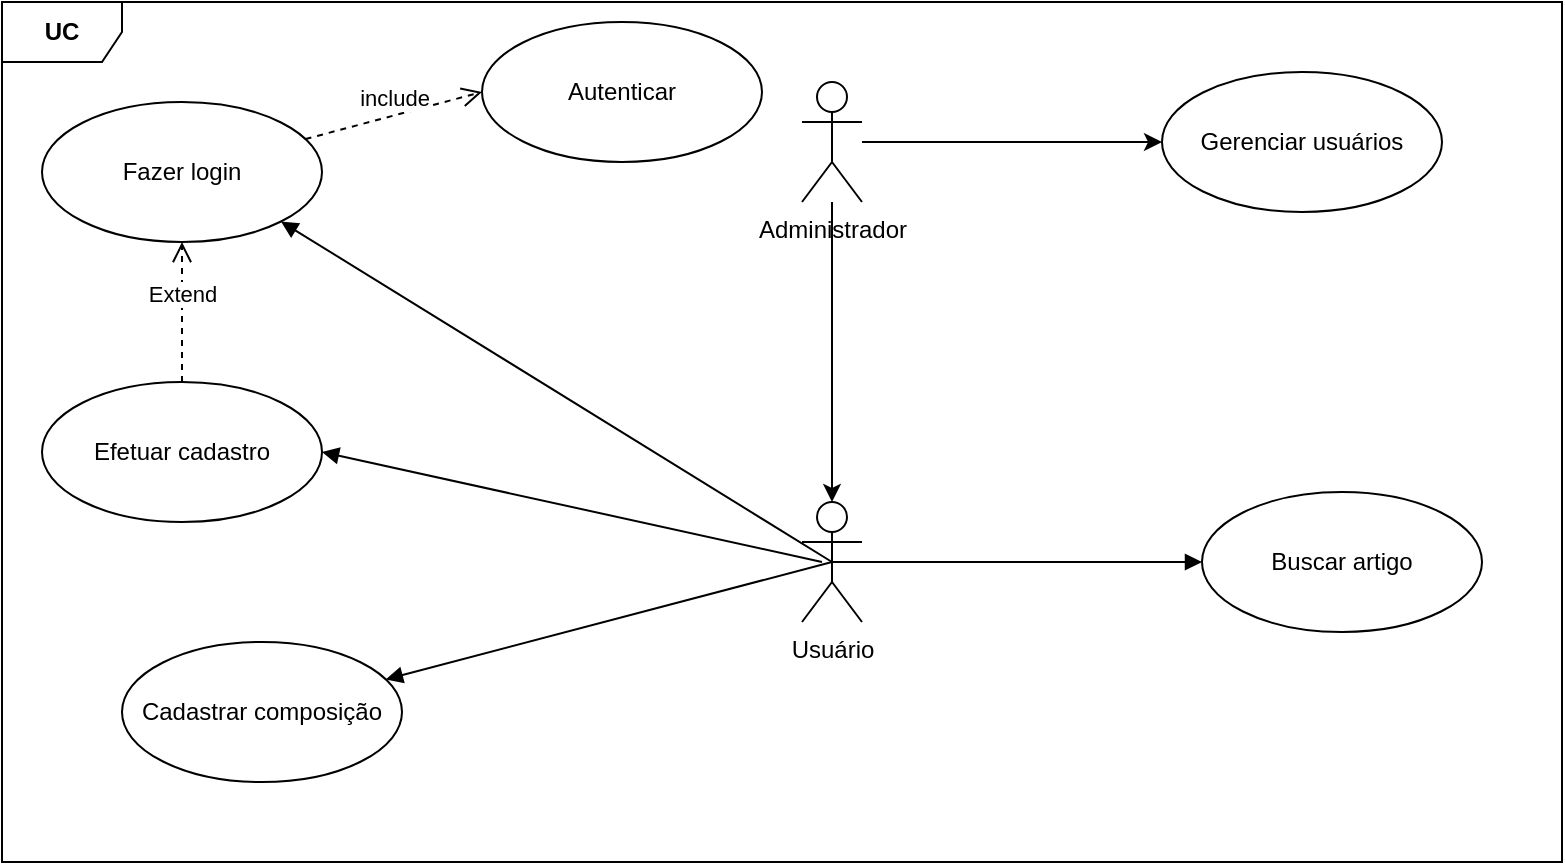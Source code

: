 <mxfile version="14.6.0" type="github">
  <diagram id="w8D657mxlGQfHznDpba7" name="Page-1">
    <mxGraphModel dx="786" dy="446" grid="1" gridSize="10" guides="1" tooltips="1" connect="1" arrows="1" fold="1" page="1" pageScale="1" pageWidth="850" pageHeight="1100" math="0" shadow="0">
      <root>
        <mxCell id="0" />
        <mxCell id="1" parent="0" />
        <mxCell id="w2xqddaMOJViEXT3OZfL-1" value="&lt;b&gt;UC&lt;/b&gt;" style="shape=umlFrame;whiteSpace=wrap;html=1;" vertex="1" parent="1">
          <mxGeometry x="10" y="10" width="780" height="430" as="geometry" />
        </mxCell>
        <mxCell id="w2xqddaMOJViEXT3OZfL-6" style="edgeStyle=orthogonalEdgeStyle;rounded=0;orthogonalLoop=1;jettySize=auto;html=1;" edge="1" parent="1" source="w2xqddaMOJViEXT3OZfL-2" target="w2xqddaMOJViEXT3OZfL-4">
          <mxGeometry relative="1" as="geometry" />
        </mxCell>
        <mxCell id="w2xqddaMOJViEXT3OZfL-18" style="edgeStyle=orthogonalEdgeStyle;rounded=0;orthogonalLoop=1;jettySize=auto;html=1;entryX=0;entryY=0.5;entryDx=0;entryDy=0;" edge="1" parent="1" source="w2xqddaMOJViEXT3OZfL-2" target="w2xqddaMOJViEXT3OZfL-12">
          <mxGeometry relative="1" as="geometry" />
        </mxCell>
        <mxCell id="w2xqddaMOJViEXT3OZfL-2" value="Administrador&lt;br&gt;" style="shape=umlActor;verticalLabelPosition=bottom;verticalAlign=top;html=1;" vertex="1" parent="1">
          <mxGeometry x="410" y="50" width="30" height="60" as="geometry" />
        </mxCell>
        <mxCell id="w2xqddaMOJViEXT3OZfL-4" value="Usuário" style="shape=umlActor;verticalLabelPosition=bottom;verticalAlign=top;html=1;" vertex="1" parent="1">
          <mxGeometry x="410" y="260" width="30" height="60" as="geometry" />
        </mxCell>
        <mxCell id="w2xqddaMOJViEXT3OZfL-7" value="Fazer login" style="ellipse;whiteSpace=wrap;html=1;" vertex="1" parent="1">
          <mxGeometry x="30" y="60" width="140" height="70" as="geometry" />
        </mxCell>
        <mxCell id="w2xqddaMOJViEXT3OZfL-8" value="Autenticar" style="ellipse;whiteSpace=wrap;html=1;" vertex="1" parent="1">
          <mxGeometry x="250" y="20" width="140" height="70" as="geometry" />
        </mxCell>
        <mxCell id="w2xqddaMOJViEXT3OZfL-9" value="include" style="html=1;verticalAlign=bottom;endArrow=open;dashed=1;endSize=8;entryX=0;entryY=0.5;entryDx=0;entryDy=0;" edge="1" parent="1" source="w2xqddaMOJViEXT3OZfL-7" target="w2xqddaMOJViEXT3OZfL-8">
          <mxGeometry relative="1" as="geometry">
            <mxPoint x="440" y="230" as="sourcePoint" />
            <mxPoint x="360" y="230" as="targetPoint" />
          </mxGeometry>
        </mxCell>
        <mxCell id="w2xqddaMOJViEXT3OZfL-10" value="Efetuar cadastro" style="ellipse;whiteSpace=wrap;html=1;" vertex="1" parent="1">
          <mxGeometry x="30" y="200" width="140" height="70" as="geometry" />
        </mxCell>
        <mxCell id="w2xqddaMOJViEXT3OZfL-11" value="Cadastrar composição" style="ellipse;whiteSpace=wrap;html=1;" vertex="1" parent="1">
          <mxGeometry x="70" y="330" width="140" height="70" as="geometry" />
        </mxCell>
        <mxCell id="w2xqddaMOJViEXT3OZfL-12" value="Gerenciar usuários" style="ellipse;whiteSpace=wrap;html=1;" vertex="1" parent="1">
          <mxGeometry x="590" y="45" width="140" height="70" as="geometry" />
        </mxCell>
        <mxCell id="w2xqddaMOJViEXT3OZfL-14" value="" style="html=1;verticalAlign=bottom;endArrow=block;entryX=1;entryY=1;entryDx=0;entryDy=0;exitX=0.5;exitY=0.5;exitDx=0;exitDy=0;exitPerimeter=0;" edge="1" parent="1" source="w2xqddaMOJViEXT3OZfL-4" target="w2xqddaMOJViEXT3OZfL-7">
          <mxGeometry width="80" relative="1" as="geometry">
            <mxPoint x="360" y="230" as="sourcePoint" />
            <mxPoint x="440" y="230" as="targetPoint" />
          </mxGeometry>
        </mxCell>
        <mxCell id="w2xqddaMOJViEXT3OZfL-15" value="" style="html=1;verticalAlign=bottom;endArrow=block;entryX=1;entryY=0.5;entryDx=0;entryDy=0;exitX=0;exitY=0.333;exitDx=0;exitDy=0;exitPerimeter=0;" edge="1" parent="1" target="w2xqddaMOJViEXT3OZfL-10">
          <mxGeometry width="80" relative="1" as="geometry">
            <mxPoint x="420" y="290" as="sourcePoint" />
            <mxPoint x="159.497" y="129.749" as="targetPoint" />
          </mxGeometry>
        </mxCell>
        <mxCell id="w2xqddaMOJViEXT3OZfL-16" value="" style="html=1;verticalAlign=bottom;endArrow=block;exitX=0.5;exitY=0.5;exitDx=0;exitDy=0;exitPerimeter=0;" edge="1" parent="1" source="w2xqddaMOJViEXT3OZfL-4" target="w2xqddaMOJViEXT3OZfL-11">
          <mxGeometry width="80" relative="1" as="geometry">
            <mxPoint x="400" y="300" as="sourcePoint" />
            <mxPoint x="169.497" y="139.749" as="targetPoint" />
          </mxGeometry>
        </mxCell>
        <mxCell id="w2xqddaMOJViEXT3OZfL-17" value="Extend" style="html=1;verticalAlign=bottom;endArrow=open;dashed=1;endSize=8;entryX=0.5;entryY=1;entryDx=0;entryDy=0;exitX=0.5;exitY=0;exitDx=0;exitDy=0;" edge="1" parent="1" source="w2xqddaMOJViEXT3OZfL-10" target="w2xqddaMOJViEXT3OZfL-7">
          <mxGeometry relative="1" as="geometry">
            <mxPoint x="440" y="230" as="sourcePoint" />
            <mxPoint x="360" y="230" as="targetPoint" />
          </mxGeometry>
        </mxCell>
        <mxCell id="w2xqddaMOJViEXT3OZfL-19" value="Buscar artigo" style="ellipse;whiteSpace=wrap;html=1;" vertex="1" parent="1">
          <mxGeometry x="610" y="255" width="140" height="70" as="geometry" />
        </mxCell>
        <mxCell id="w2xqddaMOJViEXT3OZfL-20" value="" style="html=1;verticalAlign=bottom;endArrow=block;exitX=0.5;exitY=0.5;exitDx=0;exitDy=0;exitPerimeter=0;entryX=0;entryY=0.5;entryDx=0;entryDy=0;" edge="1" parent="1" source="w2xqddaMOJViEXT3OZfL-4" target="w2xqddaMOJViEXT3OZfL-19">
          <mxGeometry width="80" relative="1" as="geometry">
            <mxPoint x="435" y="300" as="sourcePoint" />
            <mxPoint x="211.944" y="358.699" as="targetPoint" />
          </mxGeometry>
        </mxCell>
      </root>
    </mxGraphModel>
  </diagram>
</mxfile>
